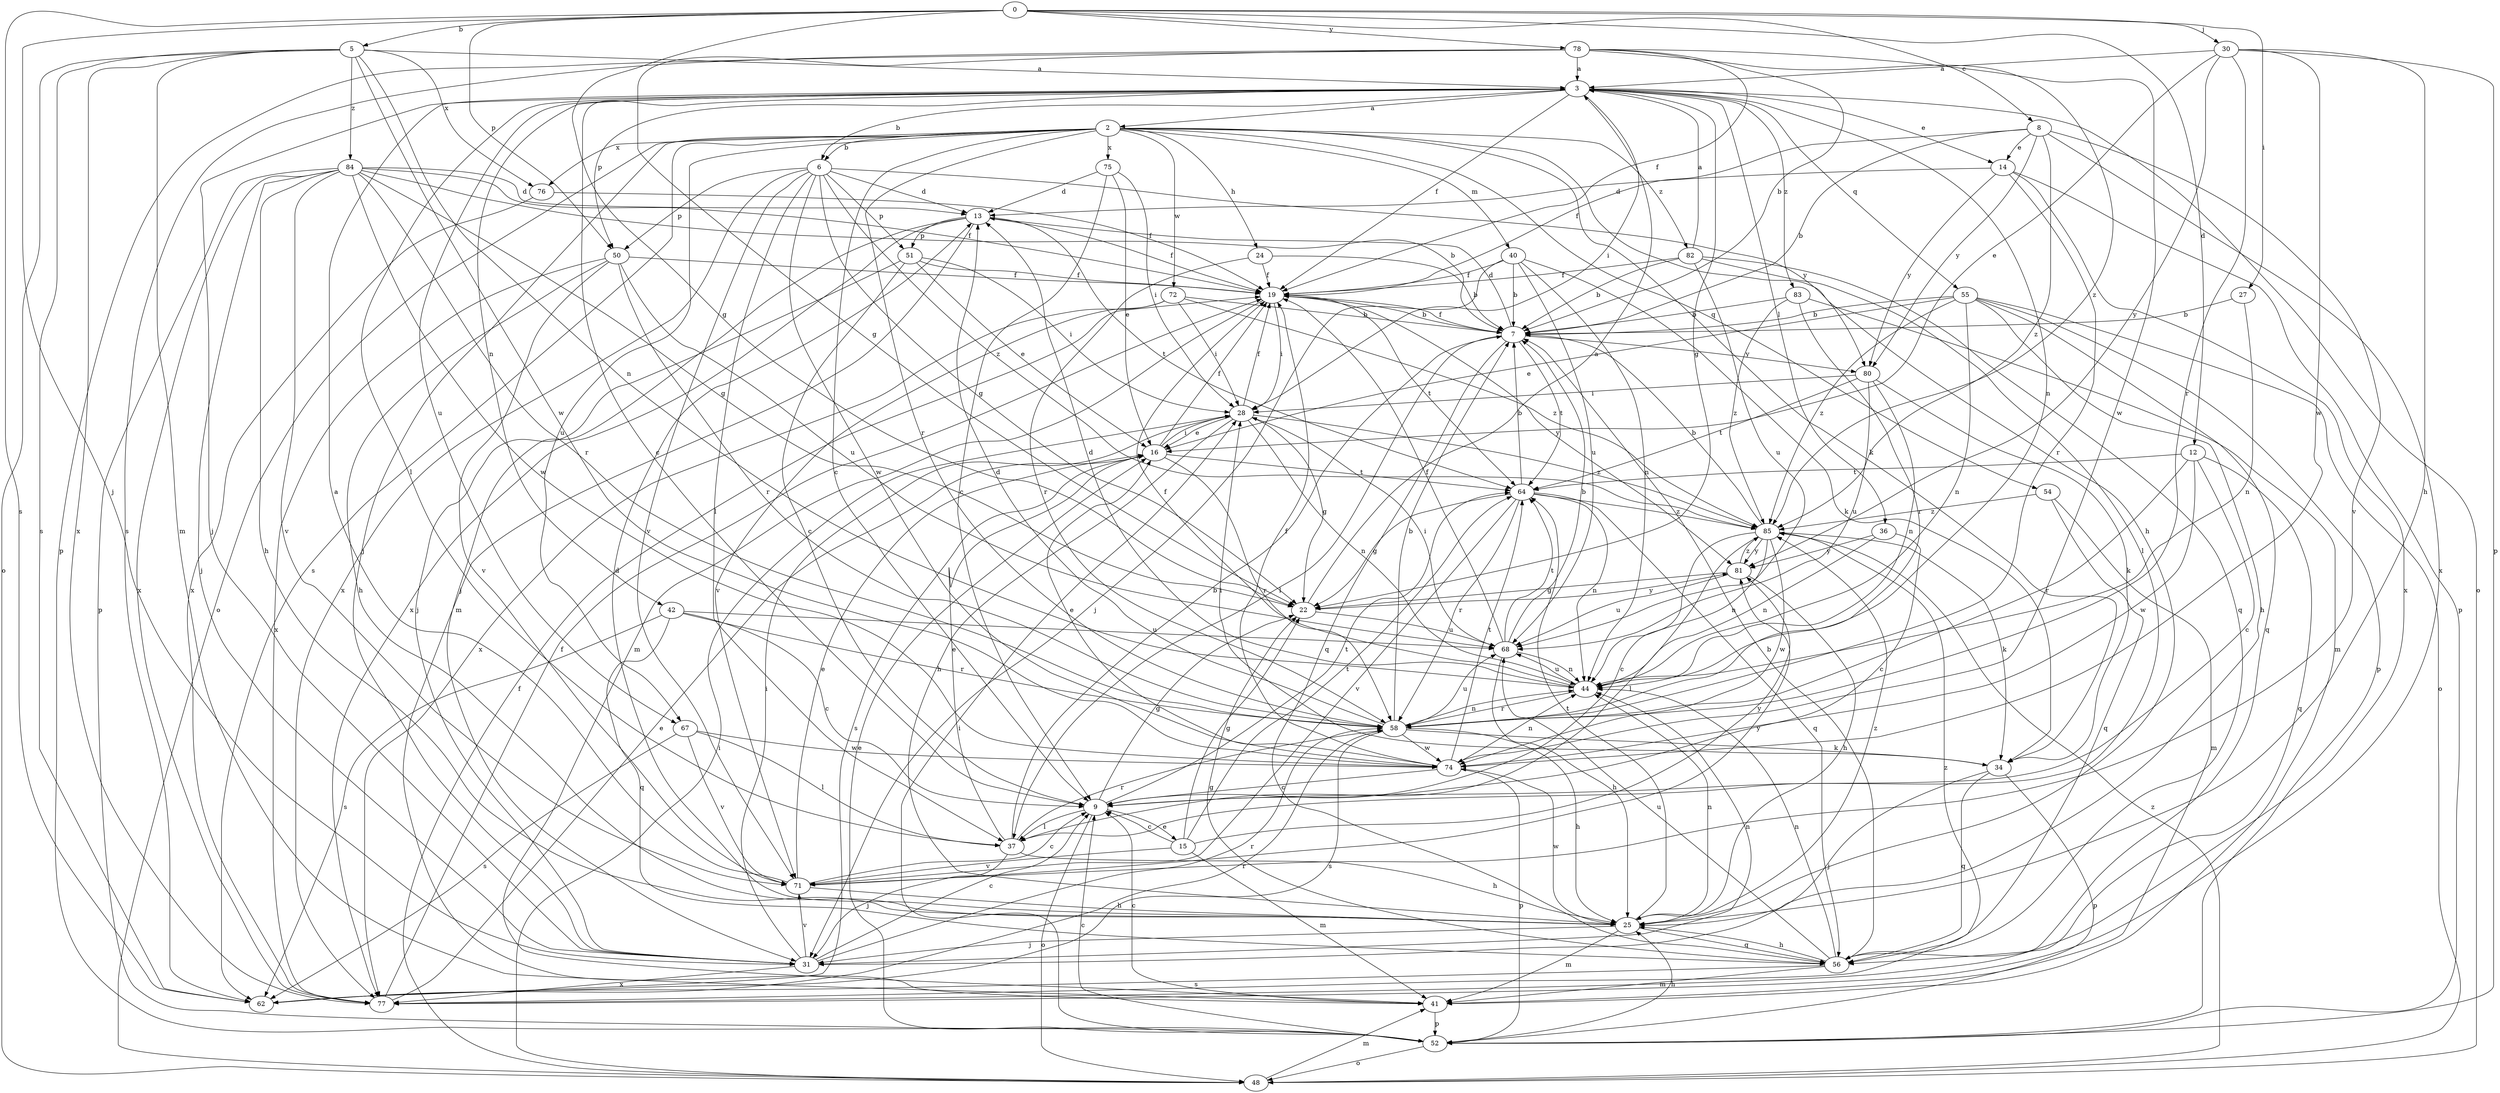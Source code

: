 strict digraph  {
0;
2;
3;
5;
6;
7;
8;
9;
12;
13;
14;
15;
16;
19;
22;
24;
25;
27;
28;
30;
31;
34;
36;
37;
40;
41;
42;
44;
48;
50;
51;
52;
54;
55;
56;
58;
62;
64;
67;
68;
71;
72;
74;
75;
76;
77;
78;
80;
81;
82;
83;
84;
85;
0 -> 5  [label=b];
0 -> 8  [label=c];
0 -> 12  [label=d];
0 -> 22  [label=g];
0 -> 27  [label=i];
0 -> 30  [label=j];
0 -> 31  [label=j];
0 -> 50  [label=p];
0 -> 62  [label=s];
0 -> 78  [label=y];
2 -> 6  [label=b];
2 -> 9  [label=c];
2 -> 24  [label=h];
2 -> 25  [label=h];
2 -> 31  [label=j];
2 -> 34  [label=k];
2 -> 40  [label=m];
2 -> 48  [label=o];
2 -> 54  [label=q];
2 -> 58  [label=r];
2 -> 62  [label=s];
2 -> 67  [label=u];
2 -> 72  [label=w];
2 -> 75  [label=x];
2 -> 76  [label=x];
2 -> 82  [label=z];
3 -> 2  [label=a];
3 -> 6  [label=b];
3 -> 9  [label=c];
3 -> 14  [label=e];
3 -> 19  [label=f];
3 -> 22  [label=g];
3 -> 28  [label=i];
3 -> 31  [label=j];
3 -> 36  [label=l];
3 -> 37  [label=l];
3 -> 42  [label=n];
3 -> 44  [label=n];
3 -> 48  [label=o];
3 -> 50  [label=p];
3 -> 55  [label=q];
3 -> 67  [label=u];
3 -> 83  [label=z];
5 -> 3  [label=a];
5 -> 41  [label=m];
5 -> 44  [label=n];
5 -> 48  [label=o];
5 -> 62  [label=s];
5 -> 74  [label=w];
5 -> 76  [label=x];
5 -> 77  [label=x];
5 -> 84  [label=z];
6 -> 13  [label=d];
6 -> 22  [label=g];
6 -> 37  [label=l];
6 -> 50  [label=p];
6 -> 51  [label=p];
6 -> 71  [label=v];
6 -> 74  [label=w];
6 -> 77  [label=x];
6 -> 80  [label=y];
6 -> 85  [label=z];
7 -> 13  [label=d];
7 -> 19  [label=f];
7 -> 37  [label=l];
7 -> 56  [label=q];
7 -> 64  [label=t];
7 -> 80  [label=y];
8 -> 7  [label=b];
8 -> 14  [label=e];
8 -> 19  [label=f];
8 -> 71  [label=v];
8 -> 77  [label=x];
8 -> 80  [label=y];
8 -> 85  [label=z];
9 -> 15  [label=e];
9 -> 22  [label=g];
9 -> 37  [label=l];
9 -> 48  [label=o];
9 -> 64  [label=t];
12 -> 9  [label=c];
12 -> 56  [label=q];
12 -> 58  [label=r];
12 -> 64  [label=t];
12 -> 74  [label=w];
13 -> 19  [label=f];
13 -> 31  [label=j];
13 -> 41  [label=m];
13 -> 51  [label=p];
13 -> 64  [label=t];
13 -> 77  [label=x];
14 -> 13  [label=d];
14 -> 52  [label=p];
14 -> 58  [label=r];
14 -> 77  [label=x];
14 -> 80  [label=y];
15 -> 9  [label=c];
15 -> 22  [label=g];
15 -> 41  [label=m];
15 -> 64  [label=t];
15 -> 71  [label=v];
15 -> 81  [label=y];
16 -> 19  [label=f];
16 -> 28  [label=i];
16 -> 58  [label=r];
16 -> 62  [label=s];
16 -> 64  [label=t];
19 -> 7  [label=b];
19 -> 28  [label=i];
19 -> 41  [label=m];
19 -> 64  [label=t];
19 -> 81  [label=y];
22 -> 3  [label=a];
22 -> 68  [label=u];
22 -> 81  [label=y];
24 -> 7  [label=b];
24 -> 19  [label=f];
24 -> 58  [label=r];
25 -> 13  [label=d];
25 -> 31  [label=j];
25 -> 41  [label=m];
25 -> 44  [label=n];
25 -> 56  [label=q];
25 -> 64  [label=t];
25 -> 74  [label=w];
25 -> 85  [label=z];
27 -> 7  [label=b];
27 -> 44  [label=n];
28 -> 16  [label=e];
28 -> 19  [label=f];
28 -> 22  [label=g];
28 -> 25  [label=h];
28 -> 44  [label=n];
28 -> 85  [label=z];
30 -> 3  [label=a];
30 -> 16  [label=e];
30 -> 25  [label=h];
30 -> 52  [label=p];
30 -> 58  [label=r];
30 -> 74  [label=w];
30 -> 81  [label=y];
31 -> 9  [label=c];
31 -> 28  [label=i];
31 -> 44  [label=n];
31 -> 58  [label=r];
31 -> 71  [label=v];
31 -> 77  [label=x];
34 -> 28  [label=i];
34 -> 31  [label=j];
34 -> 52  [label=p];
34 -> 56  [label=q];
36 -> 9  [label=c];
36 -> 44  [label=n];
36 -> 81  [label=y];
37 -> 7  [label=b];
37 -> 16  [label=e];
37 -> 25  [label=h];
37 -> 31  [label=j];
37 -> 58  [label=r];
40 -> 7  [label=b];
40 -> 19  [label=f];
40 -> 31  [label=j];
40 -> 34  [label=k];
40 -> 44  [label=n];
40 -> 68  [label=u];
41 -> 9  [label=c];
41 -> 52  [label=p];
42 -> 9  [label=c];
42 -> 56  [label=q];
42 -> 58  [label=r];
42 -> 62  [label=s];
42 -> 68  [label=u];
44 -> 13  [label=d];
44 -> 19  [label=f];
44 -> 58  [label=r];
44 -> 68  [label=u];
48 -> 19  [label=f];
48 -> 28  [label=i];
48 -> 41  [label=m];
48 -> 85  [label=z];
50 -> 19  [label=f];
50 -> 25  [label=h];
50 -> 58  [label=r];
50 -> 68  [label=u];
50 -> 71  [label=v];
50 -> 77  [label=x];
51 -> 9  [label=c];
51 -> 16  [label=e];
51 -> 19  [label=f];
51 -> 28  [label=i];
51 -> 31  [label=j];
52 -> 9  [label=c];
52 -> 16  [label=e];
52 -> 25  [label=h];
52 -> 28  [label=i];
52 -> 48  [label=o];
54 -> 41  [label=m];
54 -> 56  [label=q];
54 -> 85  [label=z];
55 -> 7  [label=b];
55 -> 16  [label=e];
55 -> 25  [label=h];
55 -> 44  [label=n];
55 -> 48  [label=o];
55 -> 52  [label=p];
55 -> 56  [label=q];
55 -> 85  [label=z];
56 -> 7  [label=b];
56 -> 22  [label=g];
56 -> 25  [label=h];
56 -> 41  [label=m];
56 -> 44  [label=n];
56 -> 62  [label=s];
56 -> 68  [label=u];
58 -> 7  [label=b];
58 -> 13  [label=d];
58 -> 25  [label=h];
58 -> 34  [label=k];
58 -> 44  [label=n];
58 -> 62  [label=s];
58 -> 68  [label=u];
58 -> 74  [label=w];
62 -> 58  [label=r];
64 -> 7  [label=b];
64 -> 22  [label=g];
64 -> 44  [label=n];
64 -> 56  [label=q];
64 -> 58  [label=r];
64 -> 71  [label=v];
64 -> 85  [label=z];
67 -> 37  [label=l];
67 -> 62  [label=s];
67 -> 71  [label=v];
67 -> 74  [label=w];
68 -> 7  [label=b];
68 -> 19  [label=f];
68 -> 25  [label=h];
68 -> 28  [label=i];
68 -> 44  [label=n];
68 -> 64  [label=t];
71 -> 3  [label=a];
71 -> 9  [label=c];
71 -> 16  [label=e];
71 -> 25  [label=h];
71 -> 81  [label=y];
72 -> 7  [label=b];
72 -> 28  [label=i];
72 -> 71  [label=v];
72 -> 77  [label=x];
72 -> 85  [label=z];
74 -> 9  [label=c];
74 -> 16  [label=e];
74 -> 19  [label=f];
74 -> 44  [label=n];
74 -> 52  [label=p];
74 -> 64  [label=t];
75 -> 9  [label=c];
75 -> 13  [label=d];
75 -> 16  [label=e];
75 -> 28  [label=i];
76 -> 19  [label=f];
76 -> 77  [label=x];
77 -> 16  [label=e];
77 -> 19  [label=f];
77 -> 85  [label=z];
78 -> 3  [label=a];
78 -> 7  [label=b];
78 -> 19  [label=f];
78 -> 22  [label=g];
78 -> 52  [label=p];
78 -> 62  [label=s];
78 -> 74  [label=w];
78 -> 85  [label=z];
80 -> 28  [label=i];
80 -> 34  [label=k];
80 -> 44  [label=n];
80 -> 64  [label=t];
80 -> 68  [label=u];
81 -> 22  [label=g];
81 -> 25  [label=h];
81 -> 68  [label=u];
81 -> 85  [label=z];
82 -> 3  [label=a];
82 -> 7  [label=b];
82 -> 19  [label=f];
82 -> 37  [label=l];
82 -> 56  [label=q];
82 -> 68  [label=u];
83 -> 7  [label=b];
83 -> 41  [label=m];
83 -> 58  [label=r];
83 -> 85  [label=z];
84 -> 7  [label=b];
84 -> 13  [label=d];
84 -> 19  [label=f];
84 -> 22  [label=g];
84 -> 25  [label=h];
84 -> 31  [label=j];
84 -> 52  [label=p];
84 -> 58  [label=r];
84 -> 71  [label=v];
84 -> 74  [label=w];
84 -> 77  [label=x];
85 -> 7  [label=b];
85 -> 9  [label=c];
85 -> 34  [label=k];
85 -> 37  [label=l];
85 -> 44  [label=n];
85 -> 74  [label=w];
85 -> 81  [label=y];
}
